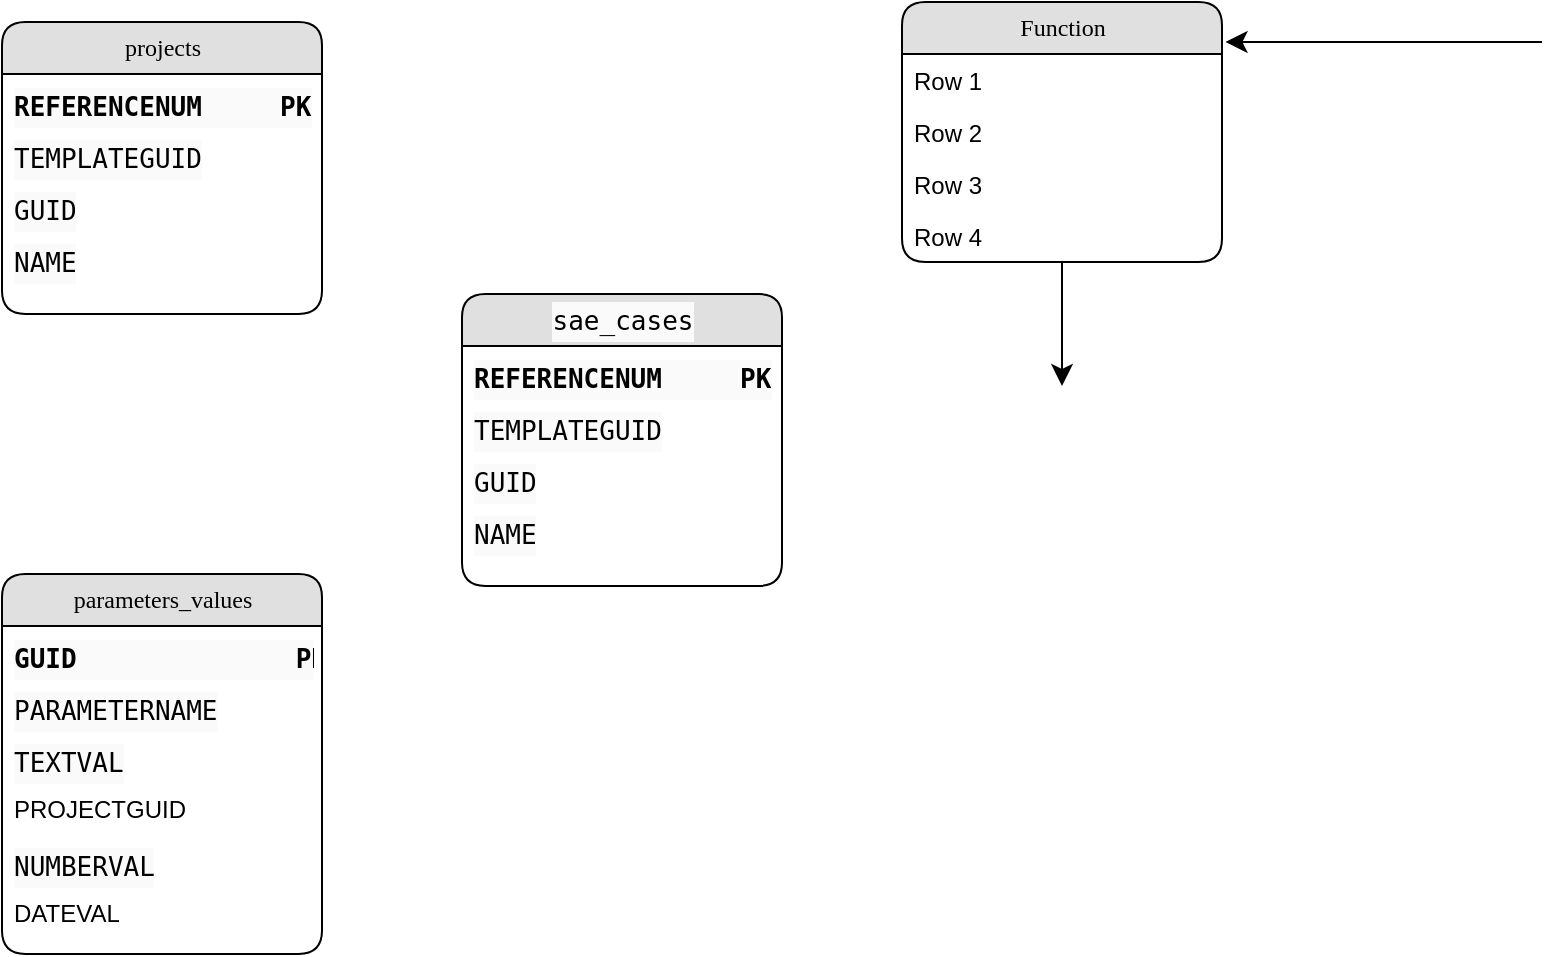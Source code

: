 <mxfile version="24.7.14">
  <diagram name="Page-1" id="b520641d-4fe3-3701-9064-5fc419738815">
    <mxGraphModel dx="1042" dy="567" grid="1" gridSize="10" guides="1" tooltips="1" connect="1" arrows="1" fold="1" page="1" pageScale="1" pageWidth="1100" pageHeight="850" background="none" math="0" shadow="0">
      <root>
        <mxCell id="0" />
        <mxCell id="1" parent="0" />
        <mxCell id="21ea969265ad0168-6" value="projects" style="swimlane;html=1;fontStyle=0;childLayout=stackLayout;horizontal=1;startSize=26;fillColor=#e0e0e0;horizontalStack=0;resizeParent=1;resizeLast=0;collapsible=1;marginBottom=0;swimlaneFillColor=#ffffff;align=center;rounded=1;shadow=0;comic=0;labelBackgroundColor=none;strokeWidth=1;fontFamily=Verdana;fontSize=12;fontColor=#000000;" parent="1" vertex="1">
          <mxGeometry x="110" y="84" width="160" height="146" as="geometry" />
        </mxCell>
        <mxCell id="21ea969265ad0168-7" value="&lt;div style=&quot;background-color: rgb(250, 250, 250); font-family: &amp;quot;Source Code Pro&amp;quot;, Menlo, Consolas, monospace, Consolas, &amp;quot;Courier New&amp;quot;, monospace; font-size: 13px; line-height: 20px; white-space: pre;&quot;&gt;&lt;div style=&quot;line-height: 20px;&quot;&gt;&lt;div style=&quot;line-height: 20px;&quot;&gt;&lt;span style=&quot;&quot;&gt;&lt;b&gt;REFERENCENUM     PK&lt;/b&gt;&lt;/span&gt;&lt;/div&gt;&lt;/div&gt;&lt;/div&gt;" style="text;html=1;strokeColor=none;fillColor=none;spacingLeft=4;spacingRight=4;whiteSpace=wrap;overflow=hidden;rotatable=0;points=[[0,0.5],[1,0.5]];portConstraint=eastwest;fontColor=default;" parent="21ea969265ad0168-6" vertex="1">
          <mxGeometry y="26" width="160" height="26" as="geometry" />
        </mxCell>
        <mxCell id="21ea969265ad0168-8" value="&lt;div style=&quot;background-color: rgb(250, 250, 250); font-family: &amp;quot;Source Code Pro&amp;quot;, Menlo, Consolas, monospace, Consolas, &amp;quot;Courier New&amp;quot;, monospace; font-size: 13px; line-height: 20px; white-space: pre;&quot;&gt;&lt;span style=&quot;&quot;&gt;TEMPLATEGUID&lt;/span&gt;&lt;/div&gt;" style="text;html=1;strokeColor=none;fillColor=none;spacingLeft=4;spacingRight=4;whiteSpace=wrap;overflow=hidden;rotatable=0;points=[[0,0.5],[1,0.5]];portConstraint=eastwest;fontColor=#000000;" parent="21ea969265ad0168-6" vertex="1">
          <mxGeometry y="52" width="160" height="26" as="geometry" />
        </mxCell>
        <mxCell id="21ea969265ad0168-9" value="&lt;div style=&quot;background-color: rgb(250, 250, 250); font-family: &amp;quot;Source Code Pro&amp;quot;, Menlo, Consolas, monospace, Consolas, &amp;quot;Courier New&amp;quot;, monospace; font-size: 13px; line-height: 20px; white-space: pre;&quot;&gt;&lt;span style=&quot;&quot;&gt;GUID&lt;/span&gt;&lt;/div&gt;" style="text;html=1;strokeColor=none;fillColor=none;spacingLeft=4;spacingRight=4;whiteSpace=wrap;overflow=hidden;rotatable=0;points=[[0,0.5],[1,0.5]];portConstraint=eastwest;fontColor=default;" parent="21ea969265ad0168-6" vertex="1">
          <mxGeometry y="78" width="160" height="26" as="geometry" />
        </mxCell>
        <mxCell id="PZufTCzIXzkl9HZhi7Wz-1" value="&lt;div style=&quot;background-color: rgb(250, 250, 250); font-family: &amp;quot;Source Code Pro&amp;quot;, Menlo, Consolas, monospace, Consolas, &amp;quot;Courier New&amp;quot;, monospace; font-size: 13px; line-height: 20px; white-space: pre;&quot;&gt;&lt;span style=&quot;&quot;&gt;NAME&lt;/span&gt;&lt;/div&gt;" style="text;html=1;strokeColor=none;fillColor=none;spacingLeft=4;spacingRight=4;whiteSpace=wrap;overflow=hidden;rotatable=0;points=[[0,0.5],[1,0.5]];portConstraint=eastwest;fontColor=default;" vertex="1" parent="21ea969265ad0168-6">
          <mxGeometry y="104" width="160" height="26" as="geometry" />
        </mxCell>
        <mxCell id="21ea969265ad0168-10" value="Function" style="swimlane;html=1;fontStyle=0;childLayout=stackLayout;horizontal=1;startSize=26;fillColor=#e0e0e0;horizontalStack=0;resizeParent=1;resizeLast=0;collapsible=1;marginBottom=0;swimlaneFillColor=#ffffff;align=center;rounded=1;shadow=0;comic=0;labelBackgroundColor=none;strokeWidth=1;fontFamily=Verdana;fontSize=12" parent="1" vertex="1">
          <mxGeometry x="560" y="74" width="160" height="130" as="geometry" />
        </mxCell>
        <mxCell id="21ea969265ad0168-11" value="Row 1" style="text;html=1;strokeColor=none;fillColor=none;spacingLeft=4;spacingRight=4;whiteSpace=wrap;overflow=hidden;rotatable=0;points=[[0,0.5],[1,0.5]];portConstraint=eastwest;" parent="21ea969265ad0168-10" vertex="1">
          <mxGeometry y="26" width="160" height="26" as="geometry" />
        </mxCell>
        <mxCell id="21ea969265ad0168-12" value="Row 2" style="text;html=1;strokeColor=none;fillColor=none;spacingLeft=4;spacingRight=4;whiteSpace=wrap;overflow=hidden;rotatable=0;points=[[0,0.5],[1,0.5]];portConstraint=eastwest;" parent="21ea969265ad0168-10" vertex="1">
          <mxGeometry y="52" width="160" height="26" as="geometry" />
        </mxCell>
        <mxCell id="21ea969265ad0168-52" value="Row 3" style="text;html=1;strokeColor=none;fillColor=none;spacingLeft=4;spacingRight=4;whiteSpace=wrap;overflow=hidden;rotatable=0;points=[[0,0.5],[1,0.5]];portConstraint=eastwest;" parent="21ea969265ad0168-10" vertex="1">
          <mxGeometry y="78" width="160" height="26" as="geometry" />
        </mxCell>
        <mxCell id="21ea969265ad0168-13" value="Row 4" style="text;html=1;strokeColor=none;fillColor=none;spacingLeft=4;spacingRight=4;whiteSpace=wrap;overflow=hidden;rotatable=0;points=[[0,0.5],[1,0.5]];portConstraint=eastwest;" parent="21ea969265ad0168-10" vertex="1">
          <mxGeometry y="104" width="160" height="26" as="geometry" />
        </mxCell>
        <mxCell id="21ea969265ad0168-38" style="edgeStyle=orthogonalEdgeStyle;html=1;labelBackgroundColor=none;startFill=0;startSize=8;endFill=1;endSize=8;fontFamily=Verdana;fontSize=12;" parent="1" source="21ea969265ad0168-10" edge="1">
          <mxGeometry relative="1" as="geometry">
            <mxPoint x="640" y="266" as="targetPoint" />
          </mxGeometry>
        </mxCell>
        <mxCell id="21ea969265ad0168-50" style="edgeStyle=elbowEdgeStyle;html=1;labelBackgroundColor=none;startFill=0;startSize=8;endFill=1;endSize=8;fontFamily=Verdana;fontSize=12;elbow=vertical;entryX=1.011;entryY=0.152;entryPerimeter=0;" parent="1" target="21ea969265ad0168-10" edge="1">
          <mxGeometry relative="1" as="geometry">
            <mxPoint x="740" y="89" as="targetPoint" />
            <mxPoint x="880" y="94" as="sourcePoint" />
            <Array as="points">
              <mxPoint x="810" y="94" />
            </Array>
          </mxGeometry>
        </mxCell>
        <mxCell id="PZufTCzIXzkl9HZhi7Wz-10" value="parameters_values" style="swimlane;html=1;fontStyle=0;childLayout=stackLayout;horizontal=1;startSize=26;fillColor=#e0e0e0;horizontalStack=0;resizeParent=1;resizeLast=0;collapsible=1;marginBottom=0;swimlaneFillColor=#ffffff;align=center;rounded=1;shadow=0;comic=0;labelBackgroundColor=none;strokeWidth=1;fontFamily=Verdana;fontSize=12;fontColor=#000000;" vertex="1" parent="1">
          <mxGeometry x="110" y="360" width="160" height="190" as="geometry" />
        </mxCell>
        <mxCell id="PZufTCzIXzkl9HZhi7Wz-11" value="&lt;div style=&quot;background-color: rgb(250, 250, 250); font-family: &amp;quot;Source Code Pro&amp;quot;, Menlo, Consolas, monospace, Consolas, &amp;quot;Courier New&amp;quot;, monospace; font-size: 13px; line-height: 20px; white-space: pre;&quot;&gt;&lt;div style=&quot;line-height: 20px;&quot;&gt;&lt;div style=&quot;line-height: 20px;&quot;&gt;&lt;span style=&quot;&quot;&gt;&lt;b&gt;GUID              PK&lt;/b&gt;&lt;/span&gt;&lt;/div&gt;&lt;/div&gt;&lt;/div&gt;" style="text;html=1;strokeColor=none;fillColor=none;spacingLeft=4;spacingRight=4;whiteSpace=wrap;overflow=hidden;rotatable=0;points=[[0,0.5],[1,0.5]];portConstraint=eastwest;fontColor=default;" vertex="1" parent="PZufTCzIXzkl9HZhi7Wz-10">
          <mxGeometry y="26" width="160" height="26" as="geometry" />
        </mxCell>
        <mxCell id="PZufTCzIXzkl9HZhi7Wz-12" value="&lt;div style=&quot;background-color: rgb(250, 250, 250); line-height: 20px;&quot;&gt;&lt;div style=&quot;line-height: 20px;&quot;&gt;&lt;font face=&quot;Source Code Pro, Menlo, Consolas, monospace, Consolas, Courier New, monospace&quot;&gt;&lt;span style=&quot;font-size: 13px; white-space: pre;&quot;&gt;PARAMETERNAME&lt;/span&gt;&lt;/font&gt;&lt;br&gt;&lt;/div&gt;&lt;/div&gt;" style="text;html=1;strokeColor=none;fillColor=none;spacingLeft=4;spacingRight=4;whiteSpace=wrap;overflow=hidden;rotatable=0;points=[[0,0.5],[1,0.5]];portConstraint=eastwest;fontColor=#000000;" vertex="1" parent="PZufTCzIXzkl9HZhi7Wz-10">
          <mxGeometry y="52" width="160" height="26" as="geometry" />
        </mxCell>
        <mxCell id="PZufTCzIXzkl9HZhi7Wz-13" value="&lt;div style=&quot;background-color: rgb(250, 250, 250); line-height: 20px;&quot;&gt;&lt;font face=&quot;Source Code Pro, Menlo, Consolas, monospace, Consolas, Courier New, monospace&quot;&gt;&lt;span style=&quot;font-size: 13px; white-space: pre;&quot;&gt;TEXTVAL&lt;/span&gt;&lt;/font&gt;&lt;br&gt;&lt;/div&gt;" style="text;html=1;strokeColor=none;fillColor=none;spacingLeft=4;spacingRight=4;whiteSpace=wrap;overflow=hidden;rotatable=0;points=[[0,0.5],[1,0.5]];portConstraint=eastwest;fontColor=default;" vertex="1" parent="PZufTCzIXzkl9HZhi7Wz-10">
          <mxGeometry y="78" width="160" height="26" as="geometry" />
        </mxCell>
        <mxCell id="PZufTCzIXzkl9HZhi7Wz-16" value="PROJECTGUID" style="text;html=1;strokeColor=none;fillColor=none;spacingLeft=4;spacingRight=4;whiteSpace=wrap;overflow=hidden;rotatable=0;points=[[0,0.5],[1,0.5]];portConstraint=eastwest;fontColor=default;" vertex="1" parent="PZufTCzIXzkl9HZhi7Wz-10">
          <mxGeometry y="104" width="160" height="26" as="geometry" />
        </mxCell>
        <mxCell id="PZufTCzIXzkl9HZhi7Wz-14" value="&lt;div style=&quot;background-color: rgb(250, 250, 250); line-height: 20px;&quot;&gt;&lt;font face=&quot;Source Code Pro, Menlo, Consolas, monospace, Consolas, Courier New, monospace&quot;&gt;&lt;span style=&quot;font-size: 13px; white-space: pre;&quot;&gt;NUMBERVAL&lt;/span&gt;&lt;/font&gt;&lt;br&gt;&lt;/div&gt;" style="text;html=1;strokeColor=none;fillColor=none;spacingLeft=4;spacingRight=4;whiteSpace=wrap;overflow=hidden;rotatable=0;points=[[0,0.5],[1,0.5]];portConstraint=eastwest;fontColor=default;" vertex="1" parent="PZufTCzIXzkl9HZhi7Wz-10">
          <mxGeometry y="130" width="160" height="26" as="geometry" />
        </mxCell>
        <mxCell id="PZufTCzIXzkl9HZhi7Wz-15" value="DATEVAL" style="text;html=1;strokeColor=none;fillColor=none;spacingLeft=4;spacingRight=4;whiteSpace=wrap;overflow=hidden;rotatable=0;points=[[0,0.5],[1,0.5]];portConstraint=eastwest;fontColor=default;" vertex="1" parent="PZufTCzIXzkl9HZhi7Wz-10">
          <mxGeometry y="156" width="160" height="26" as="geometry" />
        </mxCell>
        <mxCell id="PZufTCzIXzkl9HZhi7Wz-17" value="&lt;div style=&quot;background-color: rgb(250, 250, 250); font-family: &amp;quot;Source Code Pro&amp;quot;, Menlo, Consolas, monospace, Consolas, &amp;quot;Courier New&amp;quot;, monospace; font-size: 13px; line-height: 20px; white-space-collapse: preserve;&quot;&gt;sae_cases&lt;/div&gt;" style="swimlane;html=1;fontStyle=0;childLayout=stackLayout;horizontal=1;startSize=26;fillColor=#e0e0e0;horizontalStack=0;resizeParent=1;resizeLast=0;collapsible=1;marginBottom=0;swimlaneFillColor=#ffffff;align=center;rounded=1;shadow=0;comic=0;labelBackgroundColor=none;strokeWidth=1;fontFamily=Verdana;fontSize=12;fontColor=#000000;" vertex="1" parent="1">
          <mxGeometry x="340" y="220" width="160" height="146" as="geometry" />
        </mxCell>
        <mxCell id="PZufTCzIXzkl9HZhi7Wz-18" value="&lt;div style=&quot;background-color: rgb(250, 250, 250); font-family: &amp;quot;Source Code Pro&amp;quot;, Menlo, Consolas, monospace, Consolas, &amp;quot;Courier New&amp;quot;, monospace; font-size: 13px; line-height: 20px; white-space: pre;&quot;&gt;&lt;div style=&quot;line-height: 20px;&quot;&gt;&lt;div style=&quot;line-height: 20px;&quot;&gt;&lt;span style=&quot;&quot;&gt;&lt;b&gt;REFERENCENUM     PK&lt;/b&gt;&lt;/span&gt;&lt;/div&gt;&lt;/div&gt;&lt;/div&gt;" style="text;html=1;strokeColor=none;fillColor=none;spacingLeft=4;spacingRight=4;whiteSpace=wrap;overflow=hidden;rotatable=0;points=[[0,0.5],[1,0.5]];portConstraint=eastwest;fontColor=default;" vertex="1" parent="PZufTCzIXzkl9HZhi7Wz-17">
          <mxGeometry y="26" width="160" height="26" as="geometry" />
        </mxCell>
        <mxCell id="PZufTCzIXzkl9HZhi7Wz-19" value="&lt;div style=&quot;background-color: rgb(250, 250, 250); font-family: &amp;quot;Source Code Pro&amp;quot;, Menlo, Consolas, monospace, Consolas, &amp;quot;Courier New&amp;quot;, monospace; font-size: 13px; line-height: 20px; white-space: pre;&quot;&gt;&lt;span style=&quot;&quot;&gt;TEMPLATEGUID&lt;/span&gt;&lt;/div&gt;" style="text;html=1;strokeColor=none;fillColor=none;spacingLeft=4;spacingRight=4;whiteSpace=wrap;overflow=hidden;rotatable=0;points=[[0,0.5],[1,0.5]];portConstraint=eastwest;fontColor=#000000;" vertex="1" parent="PZufTCzIXzkl9HZhi7Wz-17">
          <mxGeometry y="52" width="160" height="26" as="geometry" />
        </mxCell>
        <mxCell id="PZufTCzIXzkl9HZhi7Wz-20" value="&lt;div style=&quot;background-color: rgb(250, 250, 250); font-family: &amp;quot;Source Code Pro&amp;quot;, Menlo, Consolas, monospace, Consolas, &amp;quot;Courier New&amp;quot;, monospace; font-size: 13px; line-height: 20px; white-space: pre;&quot;&gt;&lt;span style=&quot;&quot;&gt;GUID&lt;/span&gt;&lt;/div&gt;" style="text;html=1;strokeColor=none;fillColor=none;spacingLeft=4;spacingRight=4;whiteSpace=wrap;overflow=hidden;rotatable=0;points=[[0,0.5],[1,0.5]];portConstraint=eastwest;fontColor=default;" vertex="1" parent="PZufTCzIXzkl9HZhi7Wz-17">
          <mxGeometry y="78" width="160" height="26" as="geometry" />
        </mxCell>
        <mxCell id="PZufTCzIXzkl9HZhi7Wz-21" value="&lt;div style=&quot;background-color: rgb(250, 250, 250); font-family: &amp;quot;Source Code Pro&amp;quot;, Menlo, Consolas, monospace, Consolas, &amp;quot;Courier New&amp;quot;, monospace; font-size: 13px; line-height: 20px; white-space: pre;&quot;&gt;&lt;span style=&quot;&quot;&gt;NAME&lt;/span&gt;&lt;/div&gt;" style="text;html=1;strokeColor=none;fillColor=none;spacingLeft=4;spacingRight=4;whiteSpace=wrap;overflow=hidden;rotatable=0;points=[[0,0.5],[1,0.5]];portConstraint=eastwest;fontColor=default;" vertex="1" parent="PZufTCzIXzkl9HZhi7Wz-17">
          <mxGeometry y="104" width="160" height="26" as="geometry" />
        </mxCell>
      </root>
    </mxGraphModel>
  </diagram>
</mxfile>
